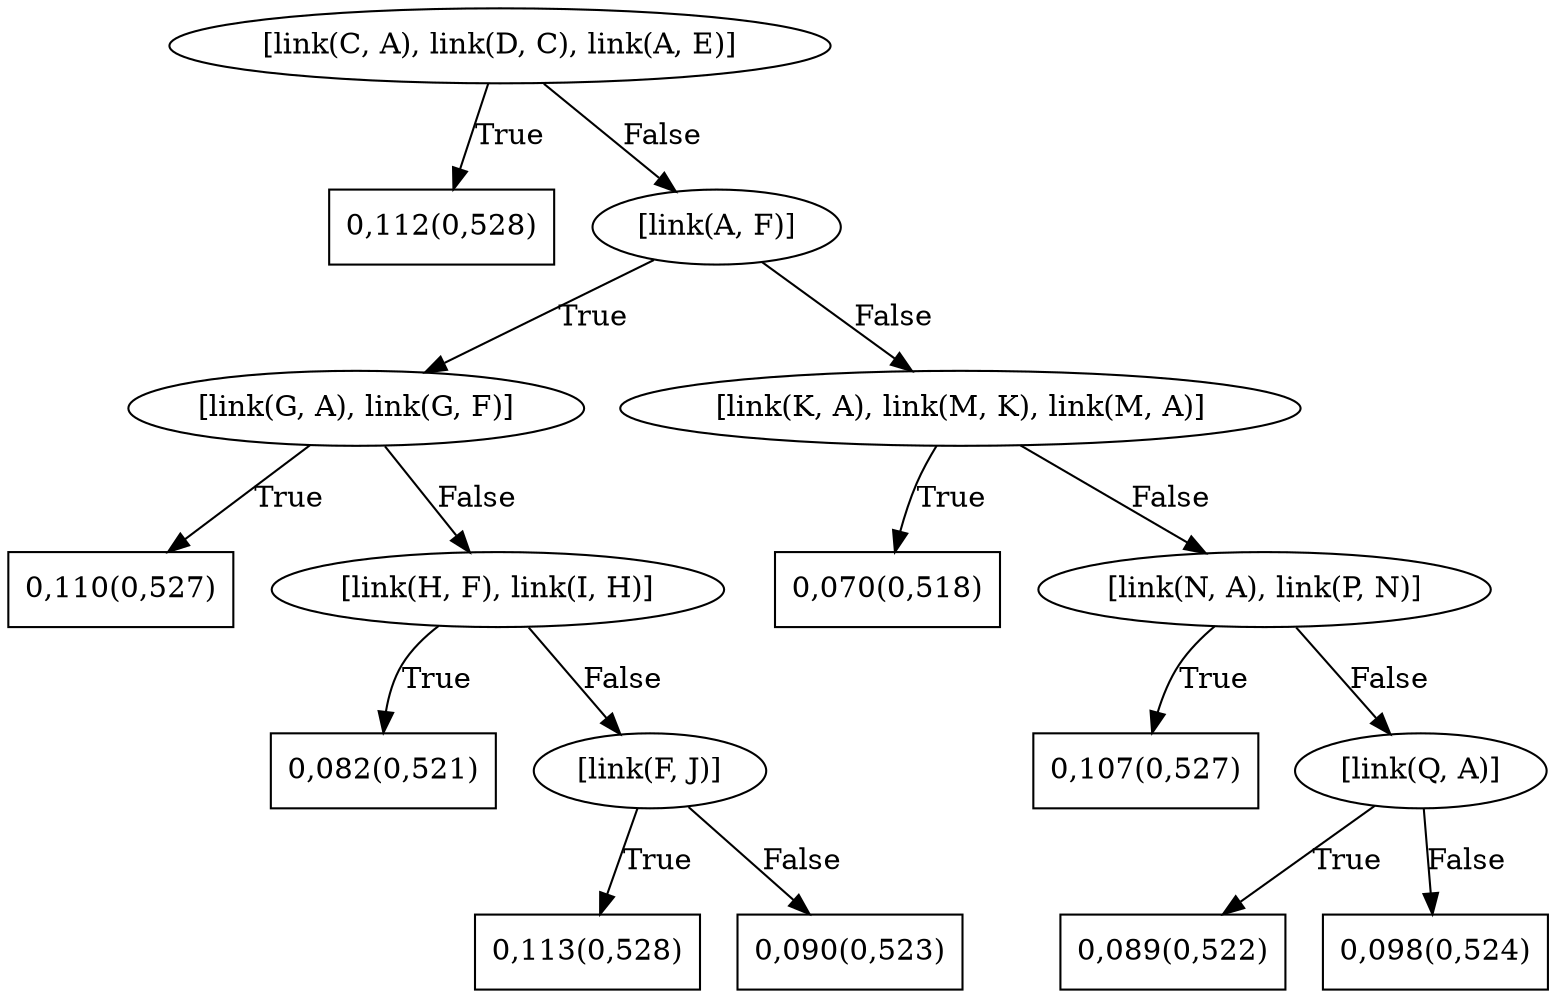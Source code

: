digraph G{ 
1[label = "[link(C, A), link(D, C), link(A, E)]"];
1 -> 2[label="True"];
1 -> 3[label="False"];
2[shape = box,label = "0,112(0,528)"];
3[label = "[link(A, F)]"];
3 -> 4[label="True"];
3 -> 5[label="False"];
4[label = "[link(G, A), link(G, F)]"];
4 -> 6[label="True"];
4 -> 7[label="False"];
6[shape = box,label = "0,110(0,527)"];
7[label = "[link(H, F), link(I, H)]"];
7 -> 8[label="True"];
7 -> 9[label="False"];
8[shape = box,label = "0,082(0,521)"];
9[label = "[link(F, J)]"];
9 -> 10[label="True"];
9 -> 11[label="False"];
10[shape = box,label = "0,113(0,528)"];
11[shape = box,label = "0,090(0,523)"];
5[label = "[link(K, A), link(M, K), link(M, A)]"];
5 -> 12[label="True"];
5 -> 13[label="False"];
12[shape = box,label = "0,070(0,518)"];
13[label = "[link(N, A), link(P, N)]"];
13 -> 14[label="True"];
13 -> 15[label="False"];
14[shape = box,label = "0,107(0,527)"];
15[label = "[link(Q, A)]"];
15 -> 16[label="True"];
15 -> 17[label="False"];
16[shape = box,label = "0,089(0,522)"];
17[shape = box,label = "0,098(0,524)"];
}
